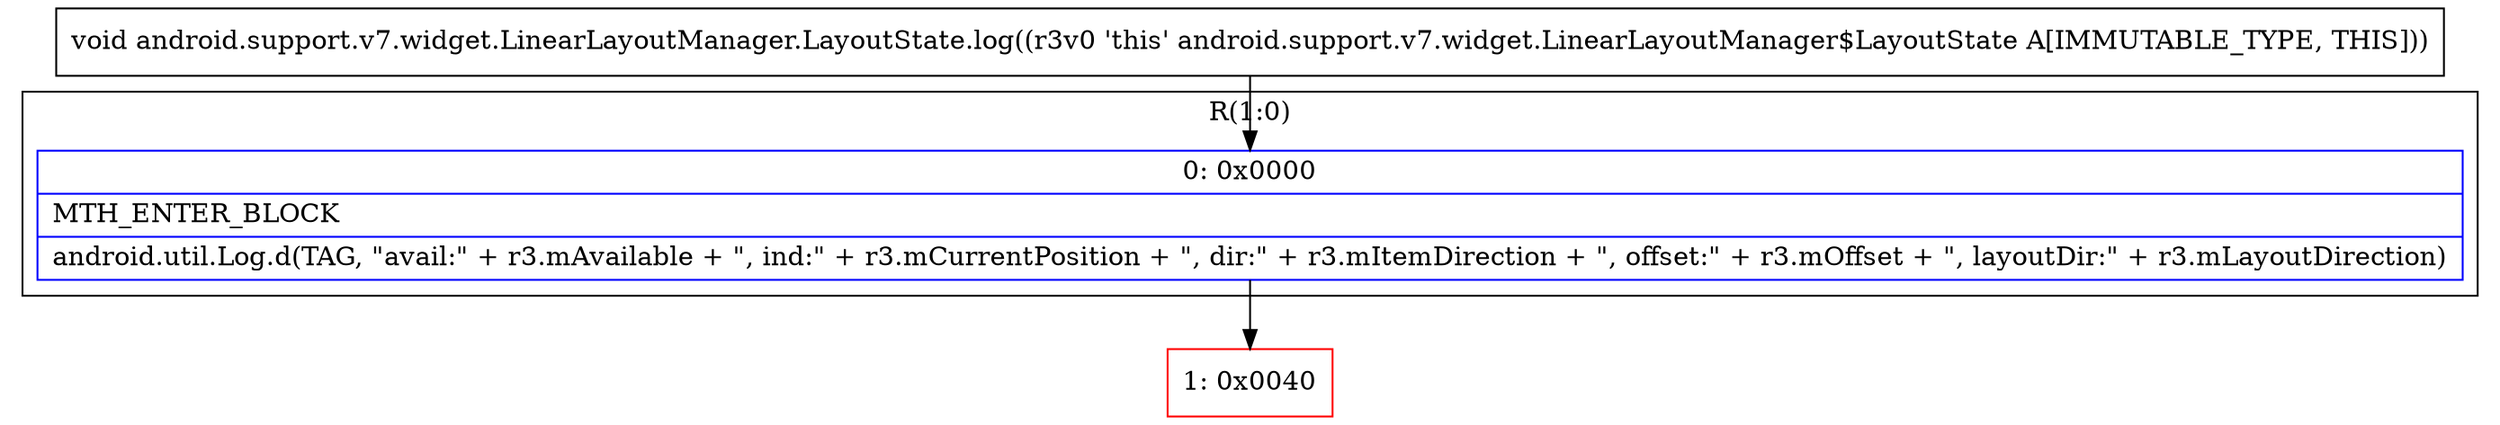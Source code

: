 digraph "CFG forandroid.support.v7.widget.LinearLayoutManager.LayoutState.log()V" {
subgraph cluster_Region_205759483 {
label = "R(1:0)";
node [shape=record,color=blue];
Node_0 [shape=record,label="{0\:\ 0x0000|MTH_ENTER_BLOCK\l|android.util.Log.d(TAG, \"avail:\" + r3.mAvailable + \", ind:\" + r3.mCurrentPosition + \", dir:\" + r3.mItemDirection + \", offset:\" + r3.mOffset + \", layoutDir:\" + r3.mLayoutDirection)\l}"];
}
Node_1 [shape=record,color=red,label="{1\:\ 0x0040}"];
MethodNode[shape=record,label="{void android.support.v7.widget.LinearLayoutManager.LayoutState.log((r3v0 'this' android.support.v7.widget.LinearLayoutManager$LayoutState A[IMMUTABLE_TYPE, THIS])) }"];
MethodNode -> Node_0;
Node_0 -> Node_1;
}

